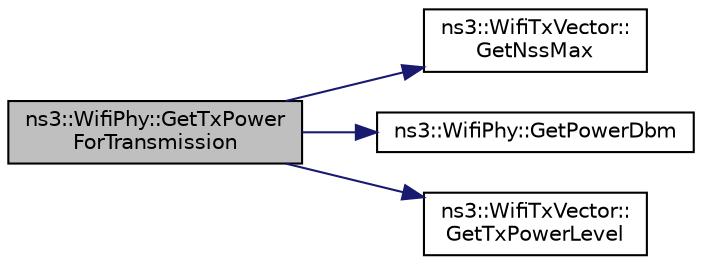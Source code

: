 digraph "ns3::WifiPhy::GetTxPowerForTransmission"
{
 // LATEX_PDF_SIZE
  edge [fontname="Helvetica",fontsize="10",labelfontname="Helvetica",labelfontsize="10"];
  node [fontname="Helvetica",fontsize="10",shape=record];
  rankdir="LR";
  Node1 [label="ns3::WifiPhy::GetTxPower\lForTransmission",height=0.2,width=0.4,color="black", fillcolor="grey75", style="filled", fontcolor="black",tooltip="Compute the transmit power (in dBm) for the next transmission."];
  Node1 -> Node2 [color="midnightblue",fontsize="10",style="solid",fontname="Helvetica"];
  Node2 [label="ns3::WifiTxVector::\lGetNssMax",height=0.2,width=0.4,color="black", fillcolor="white", style="filled",URL="$classns3_1_1_wifi_tx_vector.html#af513f9b74627b15029ad400d4a5719b7",tooltip=" "];
  Node1 -> Node3 [color="midnightblue",fontsize="10",style="solid",fontname="Helvetica"];
  Node3 [label="ns3::WifiPhy::GetPowerDbm",height=0.2,width=0.4,color="black", fillcolor="white", style="filled",URL="$classns3_1_1_wifi_phy.html#aa4be2d03be7a0d871f08e5e50d492a9d",tooltip="Get the power of the given power level in dBm."];
  Node1 -> Node4 [color="midnightblue",fontsize="10",style="solid",fontname="Helvetica"];
  Node4 [label="ns3::WifiTxVector::\lGetTxPowerLevel",height=0.2,width=0.4,color="black", fillcolor="white", style="filled",URL="$classns3_1_1_wifi_tx_vector.html#a58fb8a2ffee4393957decec8d9ffd996",tooltip=" "];
}
